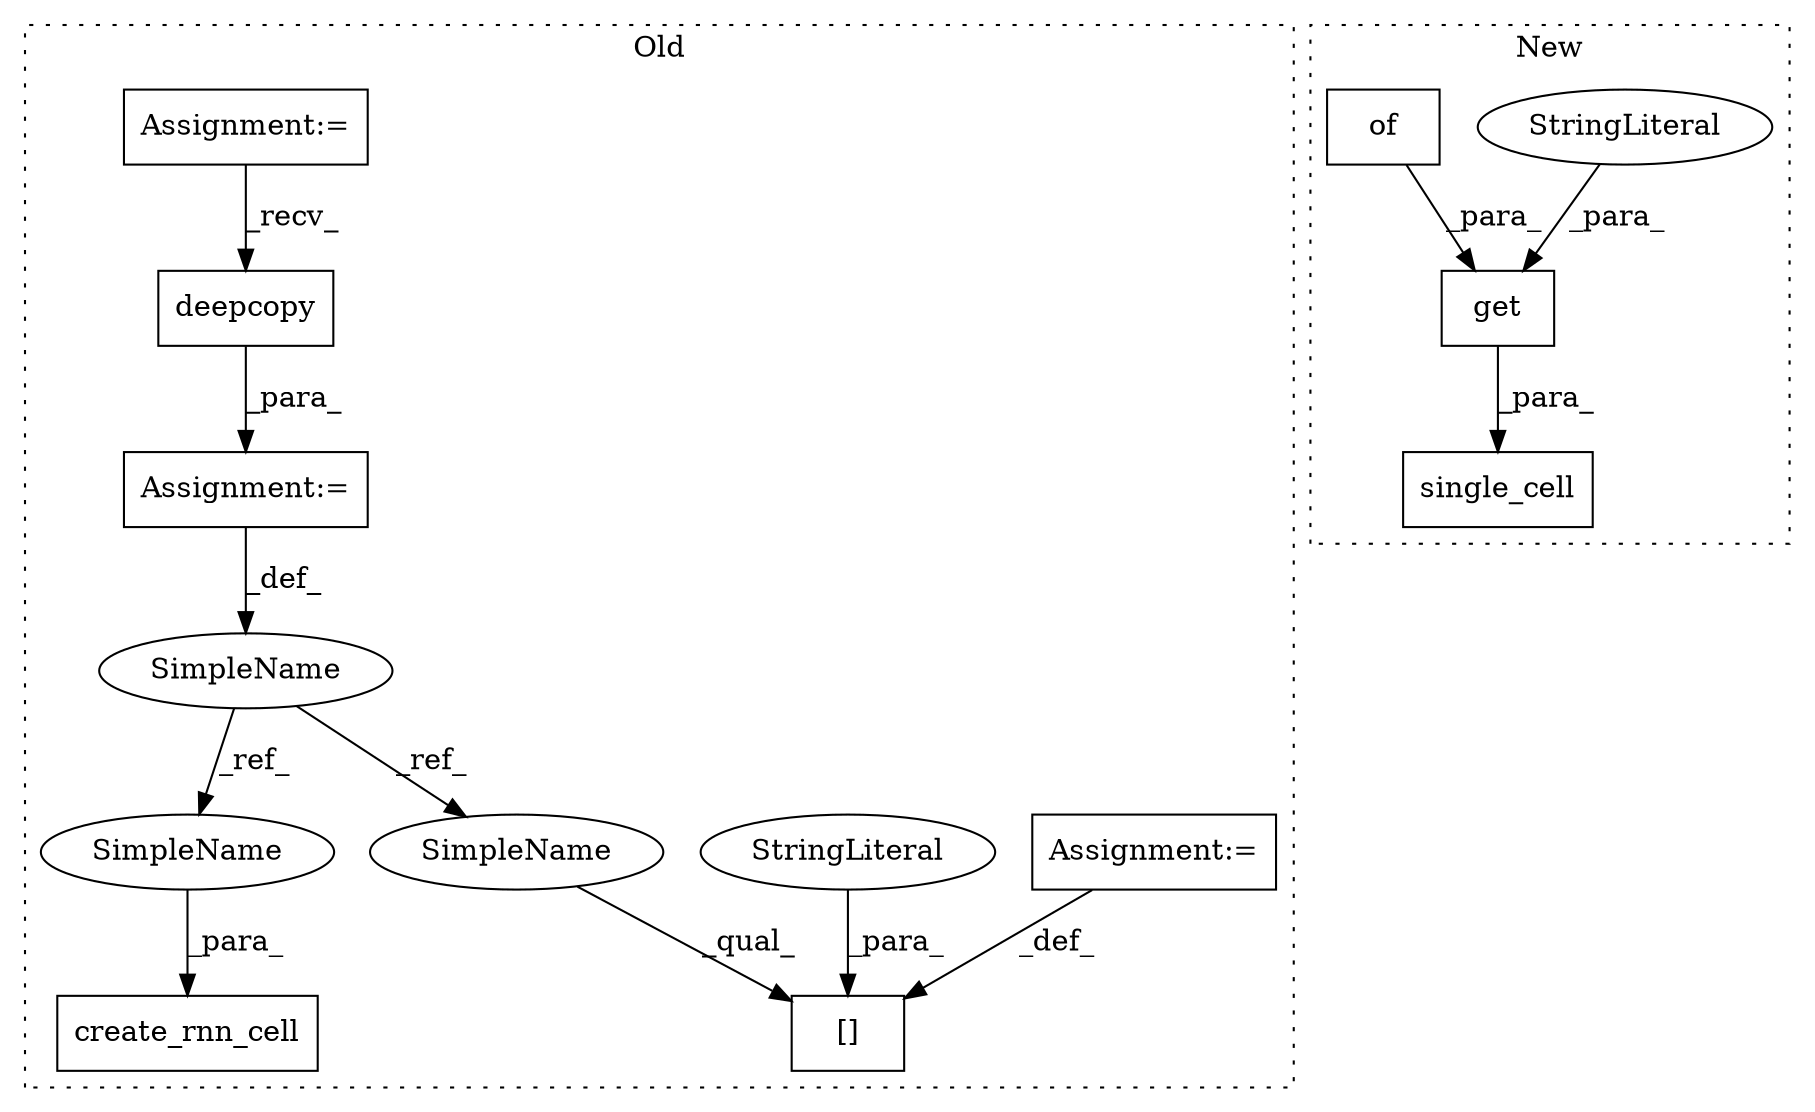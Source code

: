 digraph G {
subgraph cluster0 {
1 [label="create_rnn_cell" a="32" s="10911,11079" l="16,1" shape="box"];
4 [label="SimpleName" a="42" s="10284" l="11" shape="ellipse"];
5 [label="[]" a="2" s="10328,10351" l="12,1" shape="box"];
6 [label="StringLiteral" a="45" s="10340" l="11" shape="ellipse"];
9 [label="deepcopy" a="32" s="10301,10321" l="9,1" shape="box"];
10 [label="Assignment:=" a="7" s="9657" l="4" shape="box"];
11 [label="Assignment:=" a="7" s="10352" l="1" shape="box"];
12 [label="Assignment:=" a="7" s="10295" l="1" shape="box"];
13 [label="SimpleName" a="42" s="10960" l="11" shape="ellipse"];
14 [label="SimpleName" a="42" s="10328" l="11" shape="ellipse"];
label = "Old";
style="dotted";
}
subgraph cluster1 {
2 [label="get" a="32" s="10453,10484" l="4,1" shape="box"];
3 [label="StringLiteral" a="45" s="10457" l="18" shape="ellipse"];
7 [label="of" a="32" s="10480" l="4" shape="box"];
8 [label="single_cell" a="32" s="10404,10604" l="12,1" shape="box"];
label = "New";
style="dotted";
}
2 -> 8 [label="_para_"];
3 -> 2 [label="_para_"];
4 -> 14 [label="_ref_"];
4 -> 13 [label="_ref_"];
6 -> 5 [label="_para_"];
7 -> 2 [label="_para_"];
9 -> 12 [label="_para_"];
10 -> 9 [label="_recv_"];
11 -> 5 [label="_def_"];
12 -> 4 [label="_def_"];
13 -> 1 [label="_para_"];
14 -> 5 [label="_qual_"];
}
